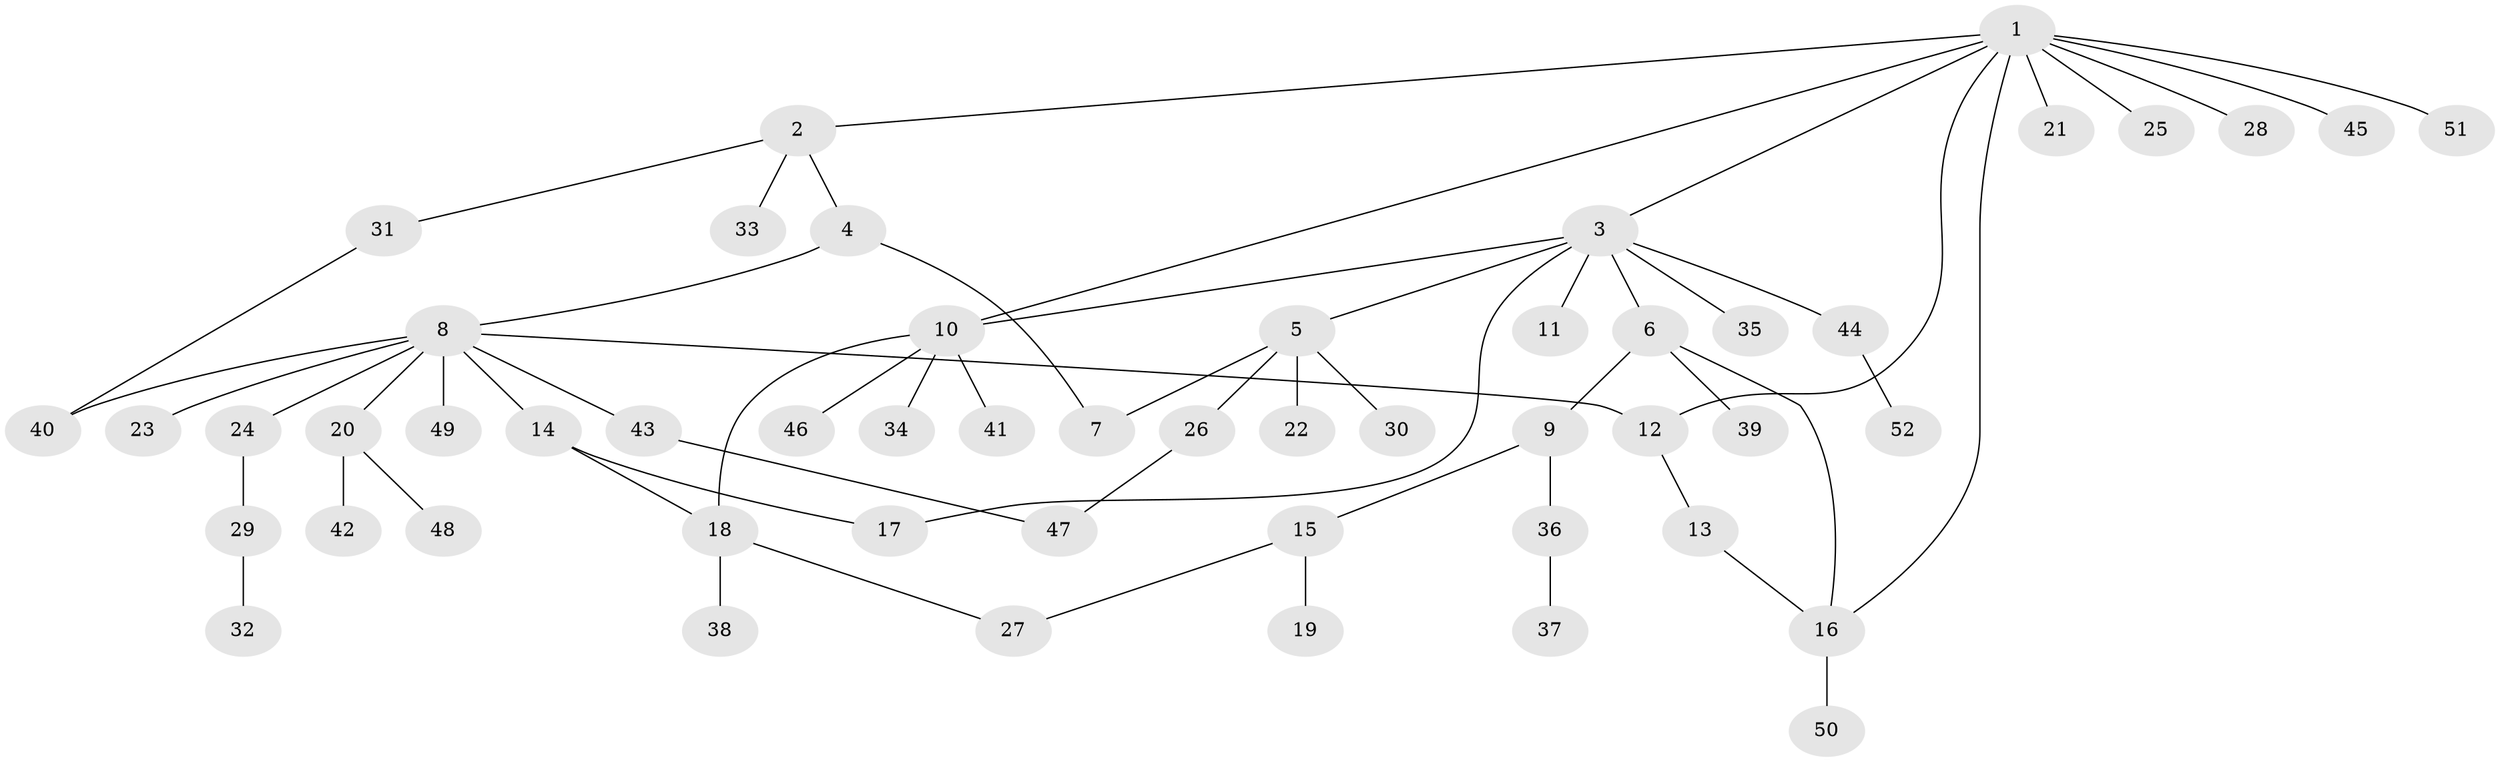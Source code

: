 // Generated by graph-tools (version 1.1) at 2025/26/03/09/25 03:26:05]
// undirected, 52 vertices, 61 edges
graph export_dot {
graph [start="1"]
  node [color=gray90,style=filled];
  1;
  2;
  3;
  4;
  5;
  6;
  7;
  8;
  9;
  10;
  11;
  12;
  13;
  14;
  15;
  16;
  17;
  18;
  19;
  20;
  21;
  22;
  23;
  24;
  25;
  26;
  27;
  28;
  29;
  30;
  31;
  32;
  33;
  34;
  35;
  36;
  37;
  38;
  39;
  40;
  41;
  42;
  43;
  44;
  45;
  46;
  47;
  48;
  49;
  50;
  51;
  52;
  1 -- 2;
  1 -- 3;
  1 -- 10;
  1 -- 12;
  1 -- 16;
  1 -- 21;
  1 -- 25;
  1 -- 28;
  1 -- 45;
  1 -- 51;
  2 -- 4;
  2 -- 31;
  2 -- 33;
  3 -- 5;
  3 -- 6;
  3 -- 10;
  3 -- 11;
  3 -- 17;
  3 -- 35;
  3 -- 44;
  4 -- 7;
  4 -- 8;
  5 -- 7;
  5 -- 22;
  5 -- 26;
  5 -- 30;
  6 -- 9;
  6 -- 16;
  6 -- 39;
  8 -- 12;
  8 -- 14;
  8 -- 20;
  8 -- 23;
  8 -- 24;
  8 -- 40;
  8 -- 43;
  8 -- 49;
  9 -- 15;
  9 -- 36;
  10 -- 18;
  10 -- 34;
  10 -- 41;
  10 -- 46;
  12 -- 13;
  13 -- 16;
  14 -- 17;
  14 -- 18;
  15 -- 19;
  15 -- 27;
  16 -- 50;
  18 -- 27;
  18 -- 38;
  20 -- 42;
  20 -- 48;
  24 -- 29;
  26 -- 47;
  29 -- 32;
  31 -- 40;
  36 -- 37;
  43 -- 47;
  44 -- 52;
}
